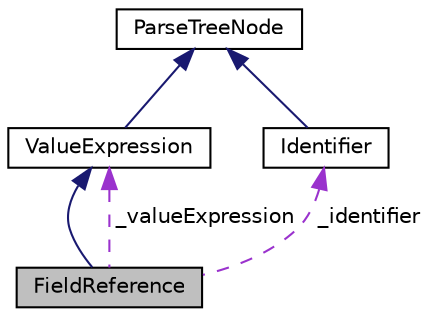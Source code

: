 digraph "FieldReference"
{
  edge [fontname="Helvetica",fontsize="10",labelfontname="Helvetica",labelfontsize="10"];
  node [fontname="Helvetica",fontsize="10",shape=record];
  Node3 [label="FieldReference",height=0.2,width=0.4,color="black", fillcolor="grey75", style="filled", fontcolor="black"];
  Node4 -> Node3 [dir="back",color="midnightblue",fontsize="10",style="solid",fontname="Helvetica"];
  Node4 [label="ValueExpression",height=0.2,width=0.4,color="black", fillcolor="white", style="filled",URL="$classValueExpression.html"];
  Node5 -> Node4 [dir="back",color="midnightblue",fontsize="10",style="solid",fontname="Helvetica"];
  Node5 [label="ParseTreeNode",height=0.2,width=0.4,color="black", fillcolor="white", style="filled",URL="$classParseTreeNode.html"];
  Node4 -> Node3 [dir="back",color="darkorchid3",fontsize="10",style="dashed",label=" _valueExpression" ,fontname="Helvetica"];
  Node6 -> Node3 [dir="back",color="darkorchid3",fontsize="10",style="dashed",label=" _identifier" ,fontname="Helvetica"];
  Node6 [label="Identifier",height=0.2,width=0.4,color="black", fillcolor="white", style="filled",URL="$classIdentifier.html"];
  Node5 -> Node6 [dir="back",color="midnightblue",fontsize="10",style="solid",fontname="Helvetica"];
}
